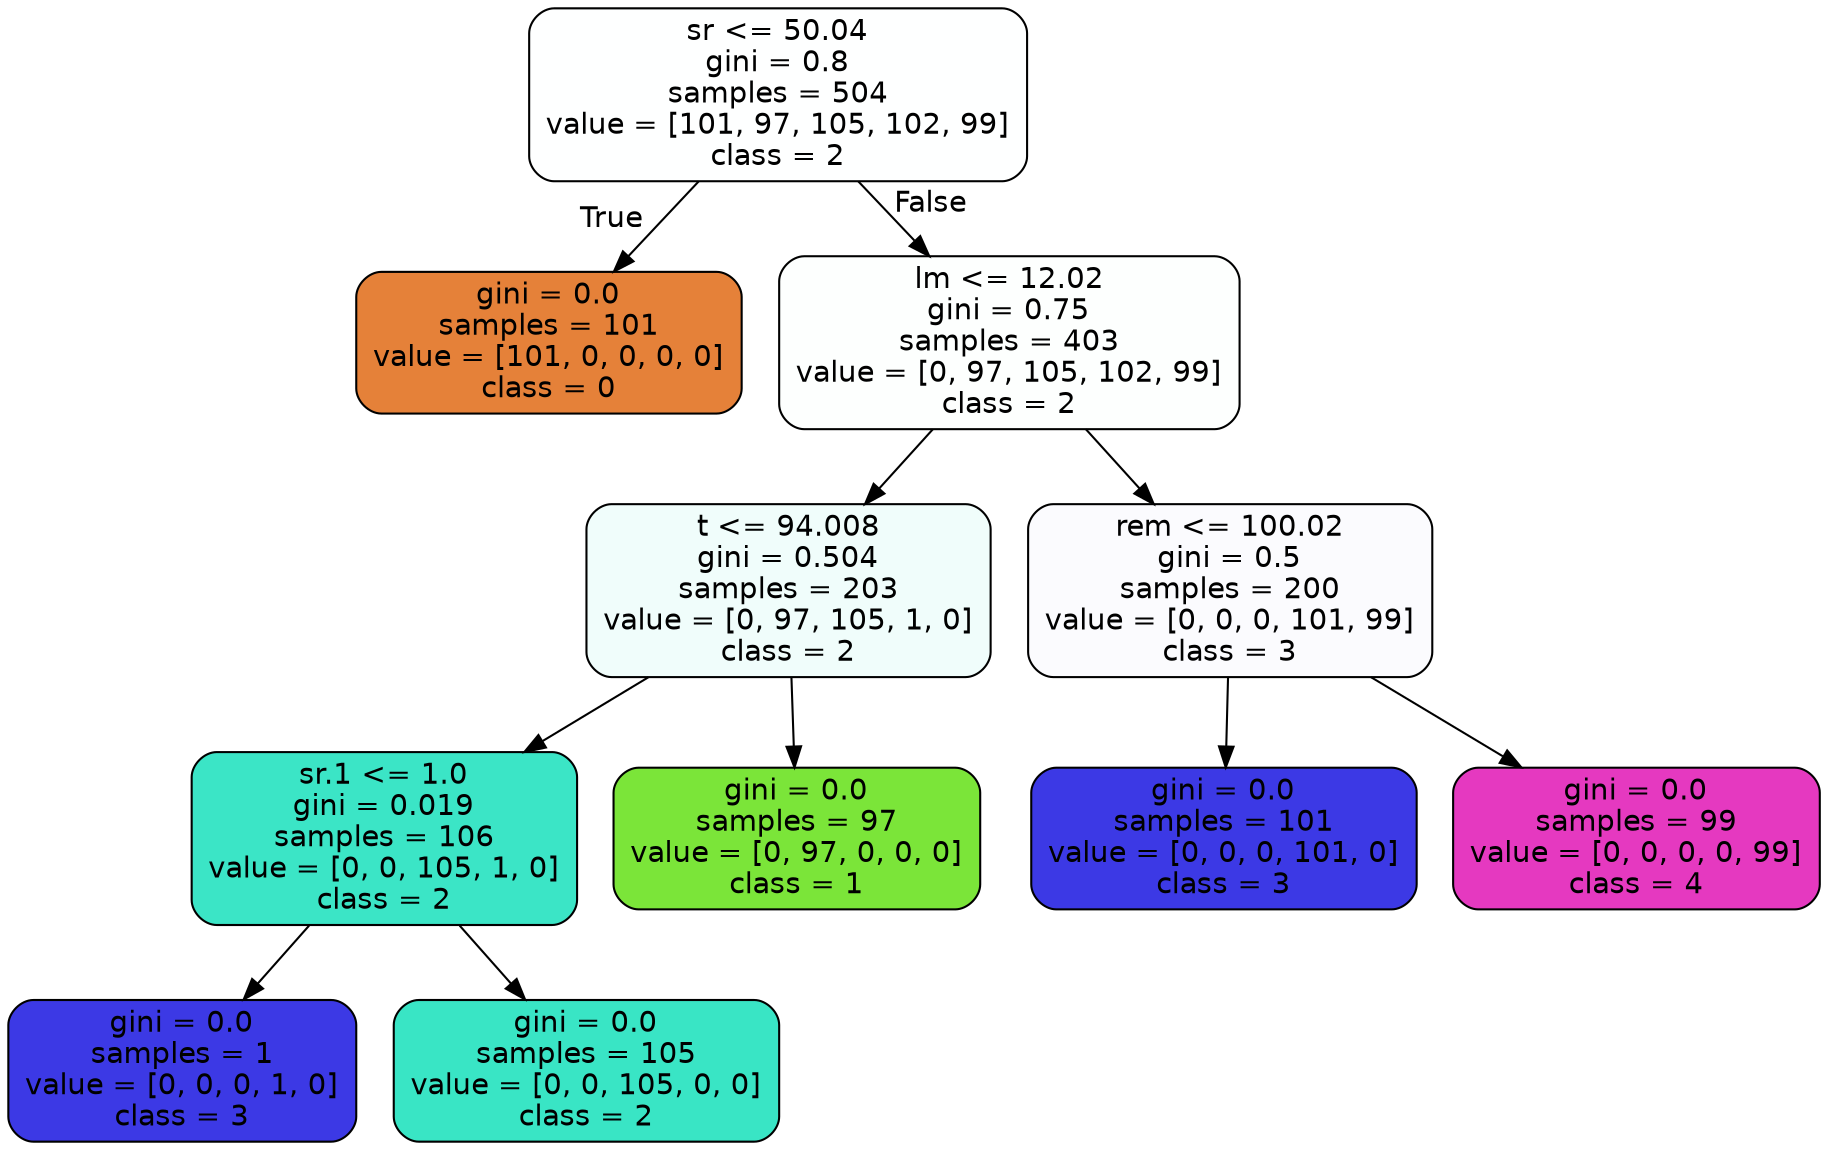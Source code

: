 digraph Tree {
node [shape=box, style="filled, rounded", color="black", fontname="helvetica"] ;
edge [fontname="helvetica"] ;
0 [label="sr <= 50.04\ngini = 0.8\nsamples = 504\nvalue = [101, 97, 105, 102, 99]\nclass = 2", fillcolor="#feffff"] ;
1 [label="gini = 0.0\nsamples = 101\nvalue = [101, 0, 0, 0, 0]\nclass = 0", fillcolor="#e58139"] ;
0 -> 1 [labeldistance=2.5, labelangle=45, headlabel="True"] ;
2 [label="lm <= 12.02\ngini = 0.75\nsamples = 403\nvalue = [0, 97, 105, 102, 99]\nclass = 2", fillcolor="#fdfffe"] ;
0 -> 2 [labeldistance=2.5, labelangle=-45, headlabel="False"] ;
3 [label="t <= 94.008\ngini = 0.504\nsamples = 203\nvalue = [0, 97, 105, 1, 0]\nclass = 2", fillcolor="#f0fdfb"] ;
2 -> 3 ;
4 [label="sr.1 <= 1.0\ngini = 0.019\nsamples = 106\nvalue = [0, 0, 105, 1, 0]\nclass = 2", fillcolor="#3be5c6"] ;
3 -> 4 ;
5 [label="gini = 0.0\nsamples = 1\nvalue = [0, 0, 0, 1, 0]\nclass = 3", fillcolor="#3c39e5"] ;
4 -> 5 ;
6 [label="gini = 0.0\nsamples = 105\nvalue = [0, 0, 105, 0, 0]\nclass = 2", fillcolor="#39e5c5"] ;
4 -> 6 ;
7 [label="gini = 0.0\nsamples = 97\nvalue = [0, 97, 0, 0, 0]\nclass = 1", fillcolor="#7be539"] ;
3 -> 7 ;
8 [label="rem <= 100.02\ngini = 0.5\nsamples = 200\nvalue = [0, 0, 0, 101, 99]\nclass = 3", fillcolor="#fbfbfe"] ;
2 -> 8 ;
9 [label="gini = 0.0\nsamples = 101\nvalue = [0, 0, 0, 101, 0]\nclass = 3", fillcolor="#3c39e5"] ;
8 -> 9 ;
10 [label="gini = 0.0\nsamples = 99\nvalue = [0, 0, 0, 0, 99]\nclass = 4", fillcolor="#e539c0"] ;
8 -> 10 ;
}